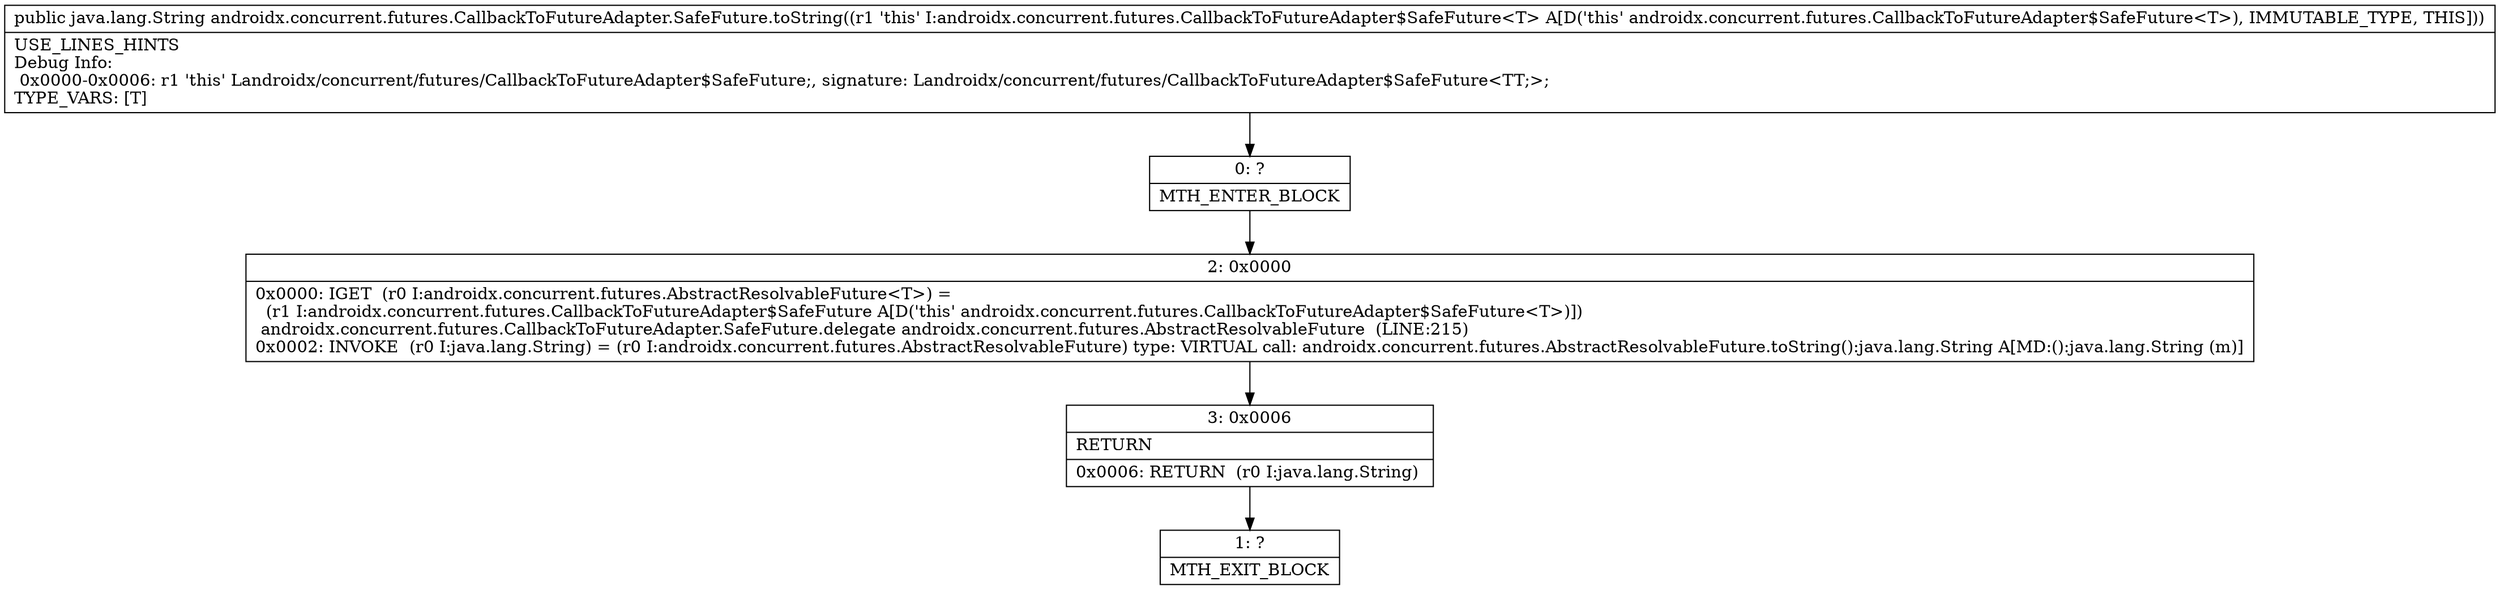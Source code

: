 digraph "CFG forandroidx.concurrent.futures.CallbackToFutureAdapter.SafeFuture.toString()Ljava\/lang\/String;" {
Node_0 [shape=record,label="{0\:\ ?|MTH_ENTER_BLOCK\l}"];
Node_2 [shape=record,label="{2\:\ 0x0000|0x0000: IGET  (r0 I:androidx.concurrent.futures.AbstractResolvableFuture\<T\>) = \l  (r1 I:androidx.concurrent.futures.CallbackToFutureAdapter$SafeFuture A[D('this' androidx.concurrent.futures.CallbackToFutureAdapter$SafeFuture\<T\>)])\l androidx.concurrent.futures.CallbackToFutureAdapter.SafeFuture.delegate androidx.concurrent.futures.AbstractResolvableFuture  (LINE:215)\l0x0002: INVOKE  (r0 I:java.lang.String) = (r0 I:androidx.concurrent.futures.AbstractResolvableFuture) type: VIRTUAL call: androidx.concurrent.futures.AbstractResolvableFuture.toString():java.lang.String A[MD:():java.lang.String (m)]\l}"];
Node_3 [shape=record,label="{3\:\ 0x0006|RETURN\l|0x0006: RETURN  (r0 I:java.lang.String) \l}"];
Node_1 [shape=record,label="{1\:\ ?|MTH_EXIT_BLOCK\l}"];
MethodNode[shape=record,label="{public java.lang.String androidx.concurrent.futures.CallbackToFutureAdapter.SafeFuture.toString((r1 'this' I:androidx.concurrent.futures.CallbackToFutureAdapter$SafeFuture\<T\> A[D('this' androidx.concurrent.futures.CallbackToFutureAdapter$SafeFuture\<T\>), IMMUTABLE_TYPE, THIS]))  | USE_LINES_HINTS\lDebug Info:\l  0x0000\-0x0006: r1 'this' Landroidx\/concurrent\/futures\/CallbackToFutureAdapter$SafeFuture;, signature: Landroidx\/concurrent\/futures\/CallbackToFutureAdapter$SafeFuture\<TT;\>;\lTYPE_VARS: [T]\l}"];
MethodNode -> Node_0;Node_0 -> Node_2;
Node_2 -> Node_3;
Node_3 -> Node_1;
}


